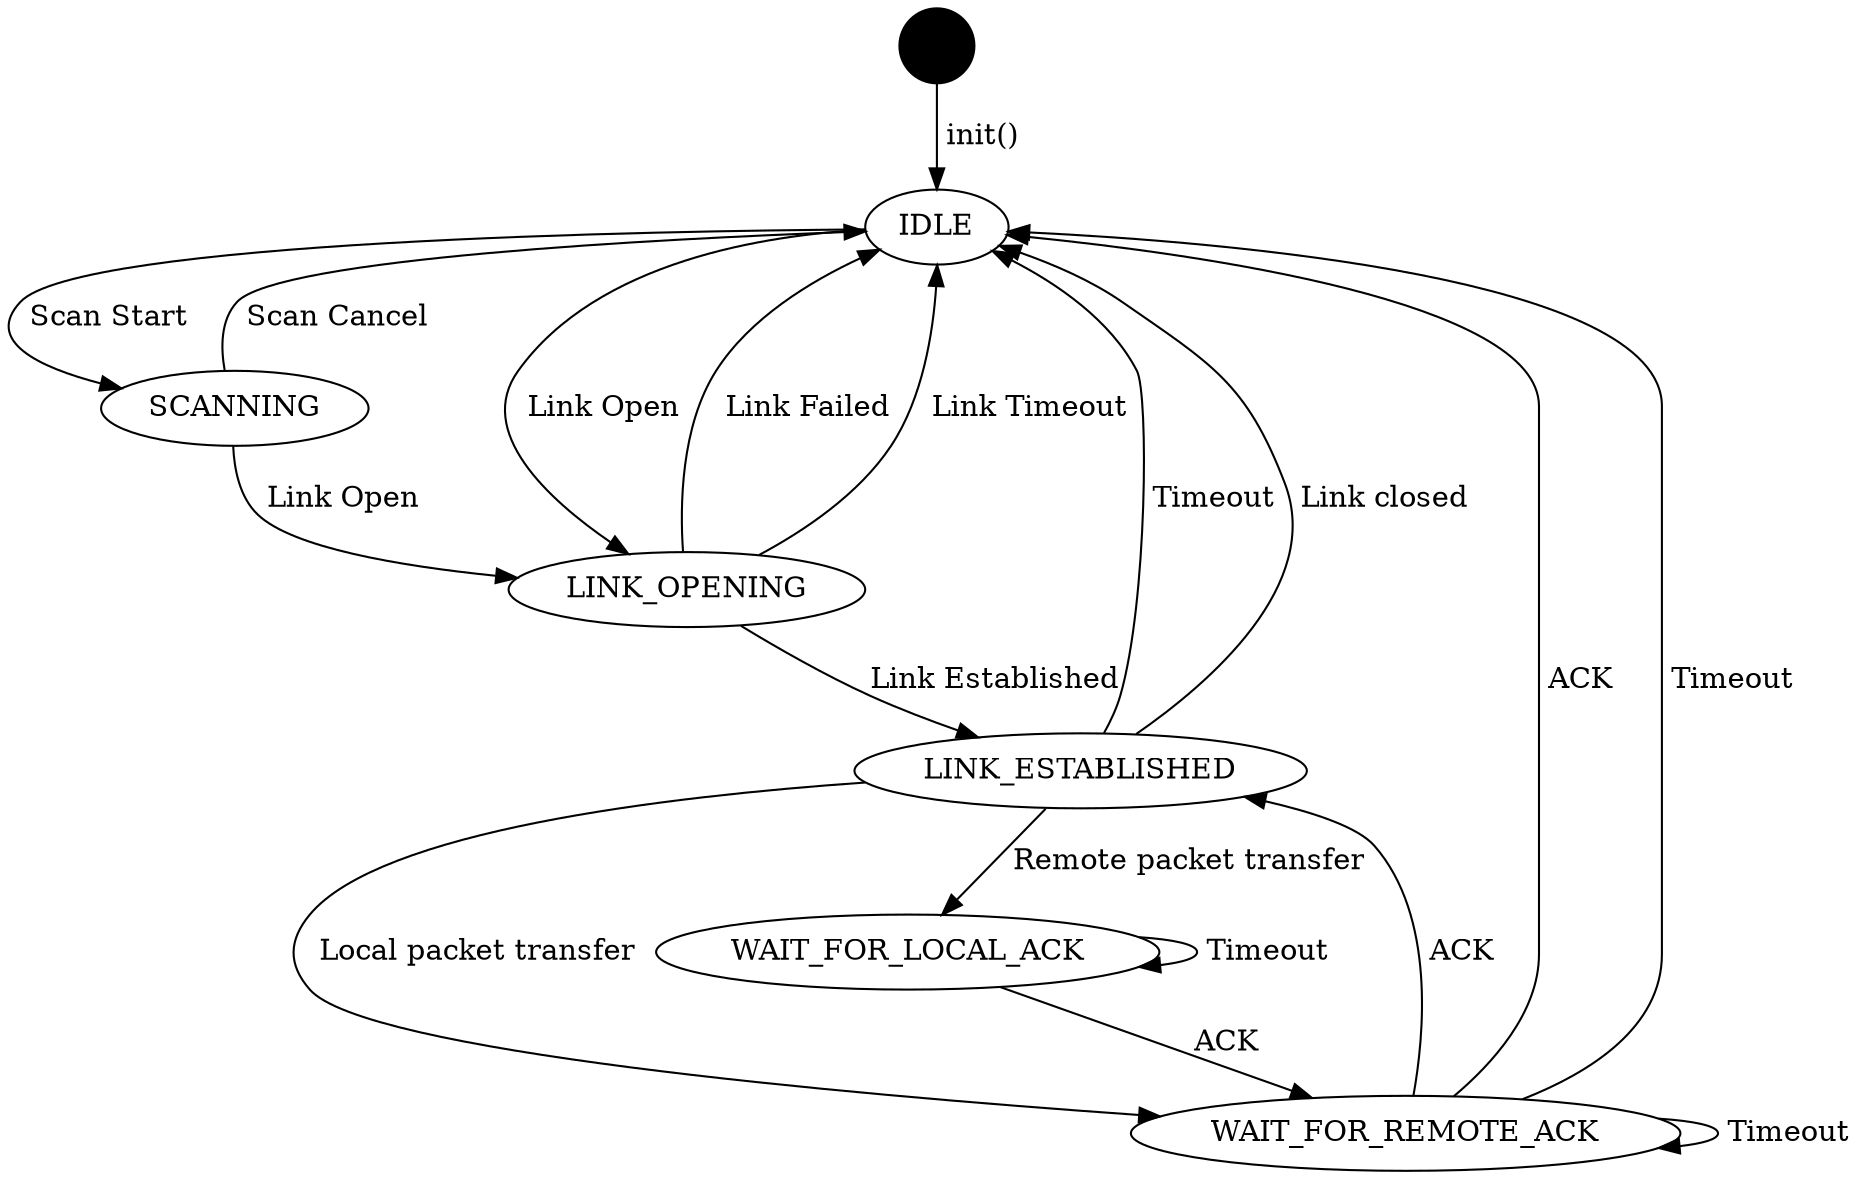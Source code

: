 digraph PBRemoteClient {
        rankdir=TB

        a[style=filled, fillcolor=black, shape=circle];

        idle[label="IDLE"];
        scanning[label="SCANNING"];
        link_opening[label="LINK_OPENING"]
        link_established[label="LINK_ESTABLISHED"];
        wait_for_remote_ack[label="WAIT_FOR_REMOTE_ACK"];
        wait_for_local_ack[label="WAIT_FOR_LOCAL_ACK"];

        a -> idle [label=" init()"];
        idle -> scanning [label=" Scan Start"];
        scanning -> idle [label=" Scan Cancel"]

        scanning -> link_opening [label=" Link Open"];
        link_opening -> link_established [label = "Link Established"];
        link_opening -> idle[label=" Link Failed"];
        link_opening -> idle[label=" Link Timeout"];


        idle -> link_opening [label=" Link Open"];


        //link_established -> wait_for_ack [label=" Provisioning\n complete"];
        link_established -> idle [label=" Timeout"];
        link_established -> idle [label=" Link closed"];

        link_established -> wait_for_remote_ack[label = " Local packet transfer"];
        wait_for_remote_ack -> link_established[label = " ACK"];
        wait_for_remote_ack -> wait_for_remote_ack[label = " Timeout"];

        link_established -> wait_for_local_ack[label = " Remote packet transfer"];
        wait_for_local_ack -> wait_for_remote_ack[label = " ACK"];
        wait_for_local_ack -> wait_for_local_ack[label = " Timeout"];
        wait_for_remote_ack -> idle[label= " ACK"];
        wait_for_remote_ack -> idle[label= " Timeout"];
}